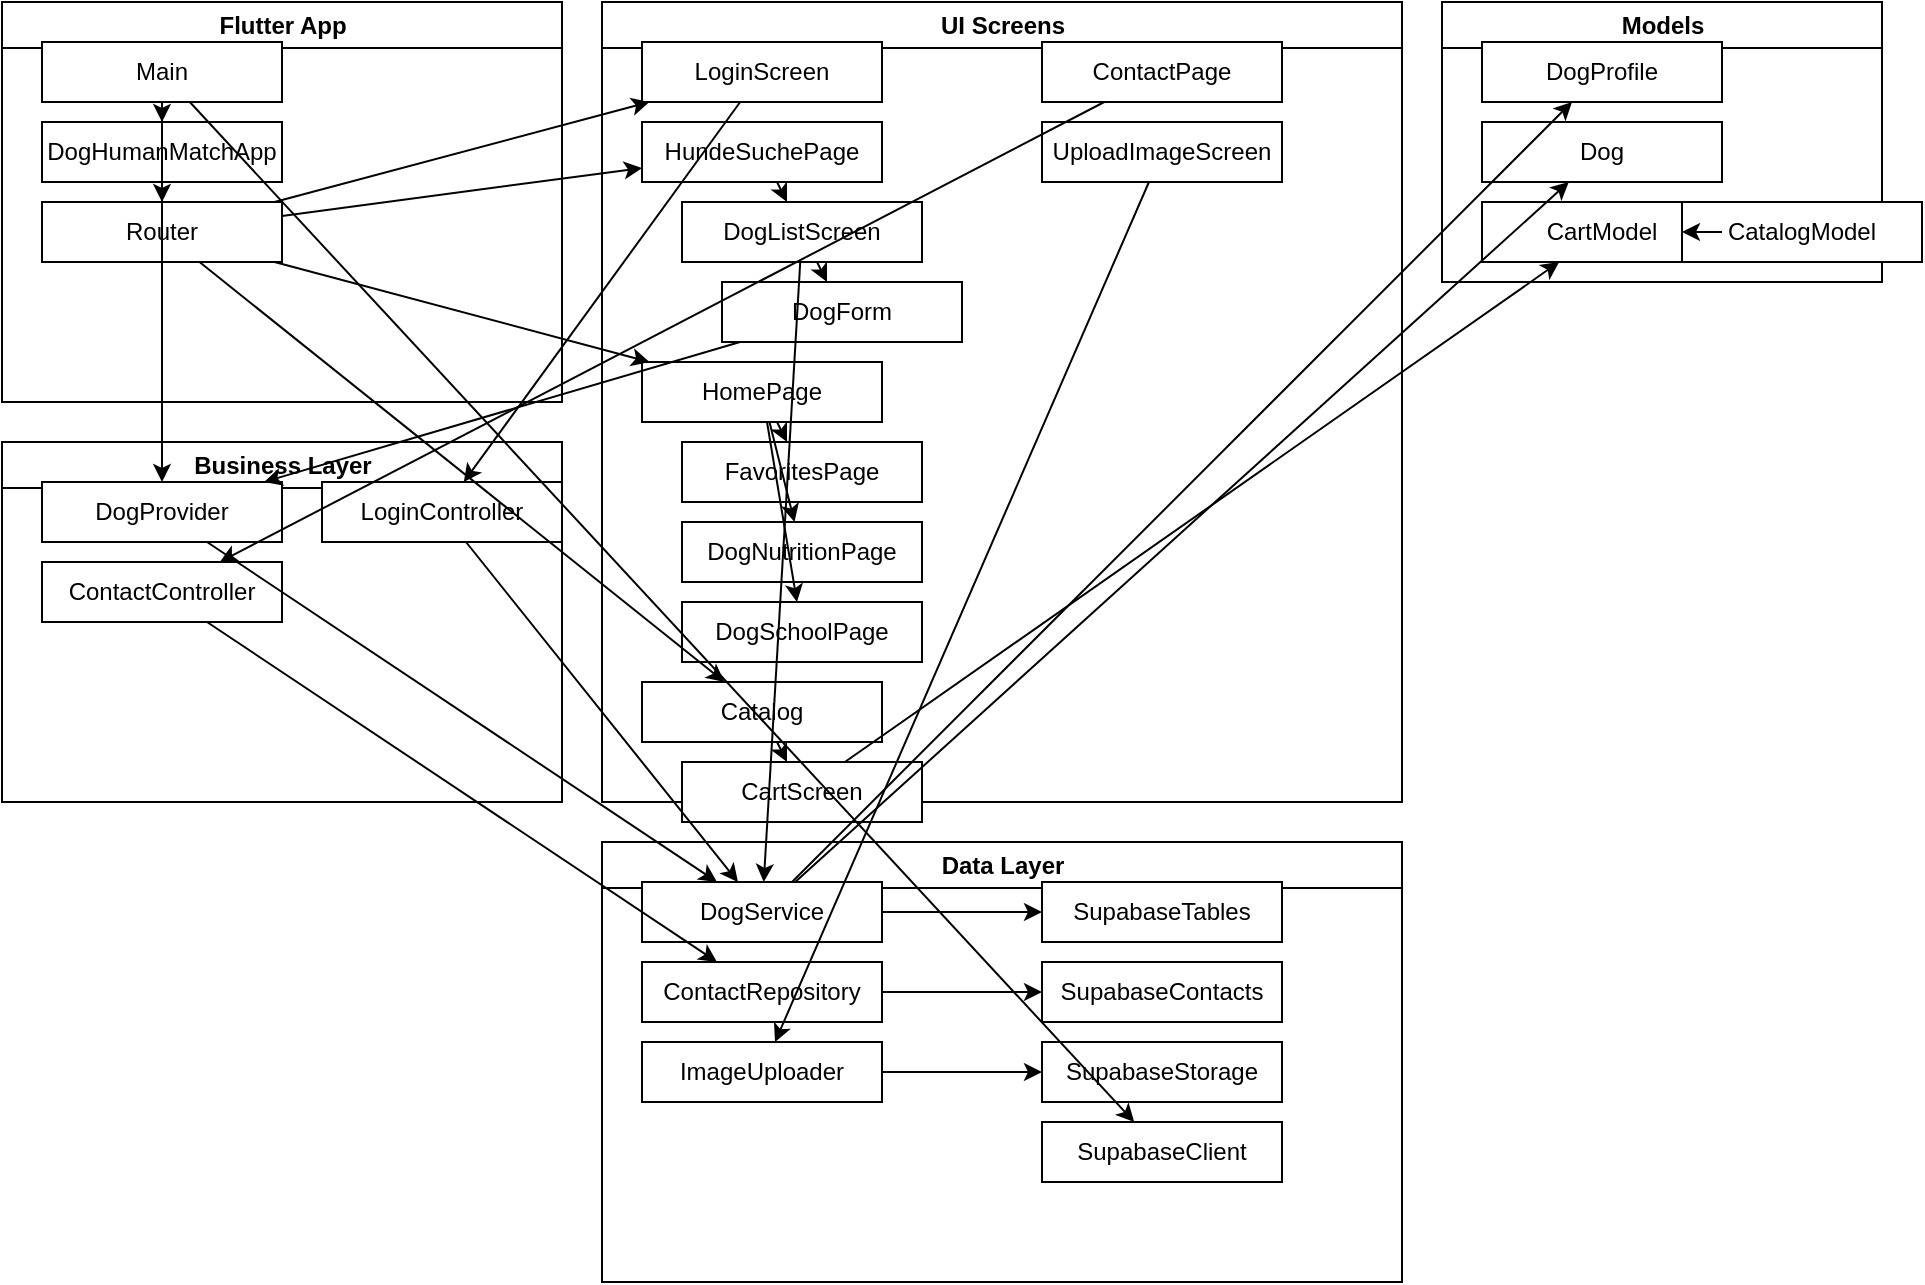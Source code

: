 <mxfile>
  <diagram name="Complex Stack">
    <mxGraphModel dx="1280" dy="720" grid="1" gridSize="10" guides="1" tooltips="1" connect="1" arrows="1" fold="1" page="1" pageScale="1" pageWidth="850" pageHeight="1100" math="0" shadow="0">
      <root>
        <mxCell id="0" />
        <mxCell id="1" parent="0" />
        <mxCell id="Flutter_App" value="Flutter App" style="swimlane;html=1;" parent="1" vertex="1">
          <mxGeometry x="20" y="20" width="280" height="200" as="geometry" />
        </mxCell>
        <mxCell id="UI_Screens" value="UI Screens" style="swimlane;html=1;" parent="1" vertex="1">
          <mxGeometry x="320" y="20" width="400" height="400" as="geometry" />
        </mxCell>
        <mxCell id="Business_Layer" value="Business Layer" style="swimlane;html=1;" parent="1" vertex="1">
          <mxGeometry x="20" y="240" width="280" height="180" as="geometry" />
        </mxCell>
        <mxCell id="Data_Layer" value="Data Layer" style="swimlane;html=1;" parent="1" vertex="1">
          <mxGeometry x="320" y="440" width="400" height="220" as="geometry" />
        </mxCell>
        <mxCell id="Models" value="Models" style="swimlane;html=1;" parent="1" vertex="1">
          <mxGeometry x="740" y="20" width="220" height="140" as="geometry" />
        </mxCell>
        <mxCell id="Main" value="Main" style="rounded=0;whiteSpace=wrap;html=1;" parent="Flutter_App" vertex="1">
          <mxGeometry x="20" y="20" width="120" height="30" as="geometry" />
        </mxCell>
        <mxCell id="DogHumanMatchApp" value="DogHumanMatchApp" style="rounded=0;whiteSpace=wrap;html=1;" parent="Flutter_App" vertex="1">
          <mxGeometry x="20" y="60" width="120" height="30" as="geometry" />
        </mxCell>
        <mxCell id="Router" value="Router" style="rounded=0;whiteSpace=wrap;html=1;" parent="Flutter_App" vertex="1">
          <mxGeometry x="20" y="100" width="120" height="30" as="geometry" />
        </mxCell>
        <mxCell id="LoginScreen" value="LoginScreen" style="rounded=0;whiteSpace=wrap;html=1;" parent="UI_Screens" vertex="1">
          <mxGeometry x="20" y="20" width="120" height="30" as="geometry" />
        </mxCell>
        <mxCell id="HundeSuchePage" value="HundeSuchePage" style="rounded=0;whiteSpace=wrap;html=1;" parent="UI_Screens" vertex="1">
          <mxGeometry x="20" y="60" width="120" height="30" as="geometry" />
        </mxCell>
        <mxCell id="DogListScreen" value="DogListScreen" style="rounded=0;whiteSpace=wrap;html=1;" parent="UI_Screens" vertex="1">
          <mxGeometry x="40" y="100" width="120" height="30" as="geometry" />
        </mxCell>
        <mxCell id="DogForm" value="DogForm" style="rounded=0;whiteSpace=wrap;html=1;" parent="UI_Screens" vertex="1">
          <mxGeometry x="60" y="140" width="120" height="30" as="geometry" />
        </mxCell>
        <mxCell id="HomePage" value="HomePage" style="rounded=0;whiteSpace=wrap;html=1;" parent="UI_Screens" vertex="1">
          <mxGeometry x="20" y="180" width="120" height="30" as="geometry" />
        </mxCell>
        <mxCell id="FavoritesPage" value="FavoritesPage" style="rounded=0;whiteSpace=wrap;html=1;" parent="UI_Screens" vertex="1">
          <mxGeometry x="40" y="220" width="120" height="30" as="geometry" />
        </mxCell>
        <mxCell id="DogNutritionPage" value="DogNutritionPage" style="rounded=0;whiteSpace=wrap;html=1;" parent="UI_Screens" vertex="1">
          <mxGeometry x="40" y="260" width="120" height="30" as="geometry" />
        </mxCell>
        <mxCell id="DogSchoolPage" value="DogSchoolPage" style="rounded=0;whiteSpace=wrap;html=1;" parent="UI_Screens" vertex="1">
          <mxGeometry x="40" y="300" width="120" height="30" as="geometry" />
        </mxCell>
        <mxCell id="Catalog" value="Catalog" style="rounded=0;whiteSpace=wrap;html=1;" parent="UI_Screens" vertex="1">
          <mxGeometry x="20" y="340" width="120" height="30" as="geometry" />
        </mxCell>
        <mxCell id="CartScreen" value="CartScreen" style="rounded=0;whiteSpace=wrap;html=1;" parent="UI_Screens" vertex="1">
          <mxGeometry x="40" y="380" width="120" height="30" as="geometry" />
        </mxCell>
        <mxCell id="ContactPage" value="ContactPage" style="rounded=0;whiteSpace=wrap;html=1;" parent="UI_Screens" vertex="1">
          <mxGeometry x="220" y="20" width="120" height="30" as="geometry" />
        </mxCell>
        <mxCell id="UploadImageScreen" value="UploadImageScreen" style="rounded=0;whiteSpace=wrap;html=1;" parent="UI_Screens" vertex="1">
          <mxGeometry x="220" y="60" width="120" height="30" as="geometry" />
        </mxCell>
        <mxCell id="DogProvider" value="DogProvider" style="rounded=0;whiteSpace=wrap;html=1;" parent="Business_Layer" vertex="1">
          <mxGeometry x="20" y="20" width="120" height="30" as="geometry" />
        </mxCell>
        <mxCell id="ContactController" value="ContactController" style="rounded=0;whiteSpace=wrap;html=1;" parent="Business_Layer" vertex="1">
          <mxGeometry x="20" y="60" width="120" height="30" as="geometry" />
        </mxCell>
        <mxCell id="LoginController" value="LoginController" style="rounded=0;whiteSpace=wrap;html=1;" parent="Business_Layer" vertex="1">
          <mxGeometry x="160" y="20" width="120" height="30" as="geometry" />
        </mxCell>
        <mxCell id="DogService" value="DogService" style="rounded=0;whiteSpace=wrap;html=1;" parent="Data_Layer" vertex="1">
          <mxGeometry x="20" y="20" width="120" height="30" as="geometry" />
        </mxCell>
        <mxCell id="ContactRepository" value="ContactRepository" style="rounded=0;whiteSpace=wrap;html=1;" parent="Data_Layer" vertex="1">
          <mxGeometry x="20" y="60" width="120" height="30" as="geometry" />
        </mxCell>
        <mxCell id="SupabaseTables" value="SupabaseTables" style="rounded=0;whiteSpace=wrap;html=1;" parent="Data_Layer" vertex="1">
          <mxGeometry x="220" y="20" width="120" height="30" as="geometry" />
        </mxCell>
        <mxCell id="SupabaseContacts" value="SupabaseContacts" style="rounded=0;whiteSpace=wrap;html=1;" parent="Data_Layer" vertex="1">
          <mxGeometry x="220" y="60" width="120" height="30" as="geometry" />
        </mxCell>
        <mxCell id="SupabaseStorage" value="SupabaseStorage" style="rounded=0;whiteSpace=wrap;html=1;" parent="Data_Layer" vertex="1">
          <mxGeometry x="220" y="100" width="120" height="30" as="geometry" />
        </mxCell>
        <mxCell id="ImageUploader" value="ImageUploader" style="rounded=0;whiteSpace=wrap;html=1;" parent="Data_Layer" vertex="1">
          <mxGeometry x="20" y="100" width="120" height="30" as="geometry" />
        </mxCell>
        <mxCell id="SupabaseClient" value="SupabaseClient" style="rounded=0;whiteSpace=wrap;html=1;" parent="Data_Layer" vertex="1">
          <mxGeometry x="220" y="140" width="120" height="30" as="geometry" />
        </mxCell>
        <mxCell id="DogProfile" value="DogProfile" style="rounded=0;whiteSpace=wrap;html=1;" parent="Models" vertex="1">
          <mxGeometry x="20" y="20" width="120" height="30" as="geometry" />
        </mxCell>
        <mxCell id="Dog" value="Dog" style="rounded=0;whiteSpace=wrap;html=1;" parent="Models" vertex="1">
          <mxGeometry x="20" y="60" width="120" height="30" as="geometry" />
        </mxCell>
        <mxCell id="CartModel" value="CartModel" style="rounded=0;whiteSpace=wrap;html=1;" parent="Models" vertex="1">
          <mxGeometry x="20" y="100" width="120" height="30" as="geometry" />
        </mxCell>
        <mxCell id="CatalogModel" value="CatalogModel" style="rounded=0;whiteSpace=wrap;html=1;" parent="Models" vertex="1">
          <mxGeometry x="120" y="100" width="120" height="30" as="geometry" />
        </mxCell>
        <mxCell id="e1" edge="1" parent="1" source="Main" target="SupabaseClient" style="orthogonalEdgeStyle;rounded=0;jettySize=auto;html=1;">
          <mxGeometry relative="1" as="geometry" />
        </mxCell>
        <mxCell id="e2" edge="1" parent="1" source="Main" target="DogProvider" style="orthogonalEdgeStyle;rounded=0;jettySize=auto;html=1;">
          <mxGeometry relative="1" as="geometry" />
        </mxCell>
        <mxCell id="e3" edge="1" parent="1" source="Main" target="DogHumanMatchApp" style="orthogonalEdgeStyle;rounded=0;jettySize=auto;html=1;">
          <mxGeometry relative="1" as="geometry" />
        </mxCell>
        <mxCell id="e4" edge="1" parent="1" source="DogHumanMatchApp" target="Router" style="orthogonalEdgeStyle;rounded=0;jettySize=auto;html=1;">
          <mxGeometry relative="1" as="geometry" />
        </mxCell>
        <mxCell id="e5" edge="1" parent="1" source="Router" target="LoginScreen" style="orthogonalEdgeStyle;rounded=0;jettySize=auto;html=1;">
          <mxGeometry relative="1" as="geometry" />
        </mxCell>
        <mxCell id="e6" edge="1" parent="1" source="Router" target="HundeSuchePage" style="orthogonalEdgeStyle;rounded=0;jettySize=auto;html=1;">
          <mxGeometry relative="1" as="geometry" />
        </mxCell>
        <mxCell id="e7" edge="1" parent="1" source="Router" target="HomePage" style="orthogonalEdgeStyle;rounded=0;jettySize=auto;html=1;">
          <mxGeometry relative="1" as="geometry" />
        </mxCell>
        <mxCell id="e8" edge="1" parent="1" source="Router" target="Catalog" style="orthogonalEdgeStyle;rounded=0;jettySize=auto;html=1;">
          <mxGeometry relative="1" as="geometry" />
        </mxCell>
        <mxCell id="e9" edge="1" parent="1" source="LoginScreen" target="LoginController" style="orthogonalEdgeStyle;rounded=0;jettySize=auto;html=1;">
          <mxGeometry relative="1" as="geometry" />
        </mxCell>
        <mxCell id="e10" edge="1" parent="1" source="HundeSuchePage" target="DogListScreen" style="orthogonalEdgeStyle;rounded=0;jettySize=auto;html=1;">
          <mxGeometry relative="1" as="geometry" />
        </mxCell>
        <mxCell id="e11" edge="1" parent="1" source="DogListScreen" target="DogService" style="orthogonalEdgeStyle;rounded=0;jettySize=auto;html=1;">
          <mxGeometry relative="1" as="geometry" />
        </mxCell>
        <mxCell id="e12" edge="1" parent="1" source="DogListScreen" target="DogForm" style="orthogonalEdgeStyle;rounded=0;jettySize=auto;html=1;">
          <mxGeometry relative="1" as="geometry" />
        </mxCell>
        <mxCell id="e13" edge="1" parent="1" source="DogForm" target="DogProvider" style="orthogonalEdgeStyle;rounded=0;jettySize=auto;html=1;">
          <mxGeometry relative="1" as="geometry" />
        </mxCell>
        <mxCell id="e14" edge="1" parent="1" source="HomePage" target="FavoritesPage" style="orthogonalEdgeStyle;rounded=0;jettySize=auto;html=1;">
          <mxGeometry relative="1" as="geometry" />
        </mxCell>
        <mxCell id="e15" edge="1" parent="1" source="HomePage" target="DogNutritionPage" style="orthogonalEdgeStyle;rounded=0;jettySize=auto;html=1;">
          <mxGeometry relative="1" as="geometry" />
        </mxCell>
        <mxCell id="e16" edge="1" parent="1" source="HomePage" target="DogSchoolPage" style="orthogonalEdgeStyle;rounded=0;jettySize=auto;html=1;">
          <mxGeometry relative="1" as="geometry" />
        </mxCell>
        <mxCell id="e17" edge="1" parent="1" source="Catalog" target="CartScreen" style="orthogonalEdgeStyle;rounded=0;jettySize=auto;html=1;">
          <mxGeometry relative="1" as="geometry" />
        </mxCell>
        <mxCell id="e18" edge="1" parent="1" source="ContactPage" target="ContactController" style="orthogonalEdgeStyle;rounded=0;jettySize=auto;html=1;">
          <mxGeometry relative="1" as="geometry" />
        </mxCell>
        <mxCell id="e19" edge="1" parent="1" source="UploadImageScreen" target="ImageUploader" style="orthogonalEdgeStyle;rounded=0;jettySize=auto;html=1;">
          <mxGeometry relative="1" as="geometry" />
        </mxCell>
        <mxCell id="e20" edge="1" parent="1" source="DogProvider" target="DogService" style="orthogonalEdgeStyle;rounded=0;jettySize=auto;html=1;">
          <mxGeometry relative="1" as="geometry" />
        </mxCell>
        <mxCell id="e21" edge="1" parent="1" source="ContactController" target="ContactRepository" style="orthogonalEdgeStyle;rounded=0;jettySize=auto;html=1;">
          <mxGeometry relative="1" as="geometry" />
        </mxCell>
        <mxCell id="e22" edge="1" parent="1" source="LoginController" target="DogService" style="orthogonalEdgeStyle;rounded=0;jettySize=auto;html=1;">
          <mxGeometry relative="1" as="geometry" />
        </mxCell>
        <mxCell id="e23" edge="1" parent="1" source="DogService" target="SupabaseTables" style="orthogonalEdgeStyle;rounded=0;jettySize=auto;html=1;">
          <mxGeometry relative="1" as="geometry" />
        </mxCell>
        <mxCell id="e24" edge="1" parent="1" source="ContactRepository" target="SupabaseContacts" style="orthogonalEdgeStyle;rounded=0;jettySize=auto;html=1;">
          <mxGeometry relative="1" as="geometry" />
        </mxCell>
        <mxCell id="e25" edge="1" parent="1" source="ImageUploader" target="SupabaseStorage" style="orthogonalEdgeStyle;rounded=0;jettySize=auto;html=1;">
          <mxGeometry relative="1" as="geometry" />
        </mxCell>
        <mxCell id="e26" edge="1" parent="1" source="DogService" target="DogProfile" style="orthogonalEdgeStyle;rounded=0;jettySize=auto;html=1;">
          <mxGeometry relative="1" as="geometry" />
        </mxCell>
        <mxCell id="e27" edge="1" parent="1" source="DogService" target="Dog" style="orthogonalEdgeStyle;rounded=0;jettySize=auto;html=1;">
          <mxGeometry relative="1" as="geometry" />
        </mxCell>
        <mxCell id="e28" edge="1" parent="1" source="CartScreen" target="CartModel" style="orthogonalEdgeStyle;rounded=0;jettySize=auto;html=1;">
          <mxGeometry relative="1" as="geometry" />
        </mxCell>
        <mxCell id="e29" edge="1" parent="1" source="CartModel" target="CatalogModel" style="orthogonalEdgeStyle;rounded=0;jettySize=auto;html=1;">
          <mxGeometry relative="1" as="geometry" />
        </mxCell>
      </root>
    </mxGraphModel>
  </diagram>
</mxfile>